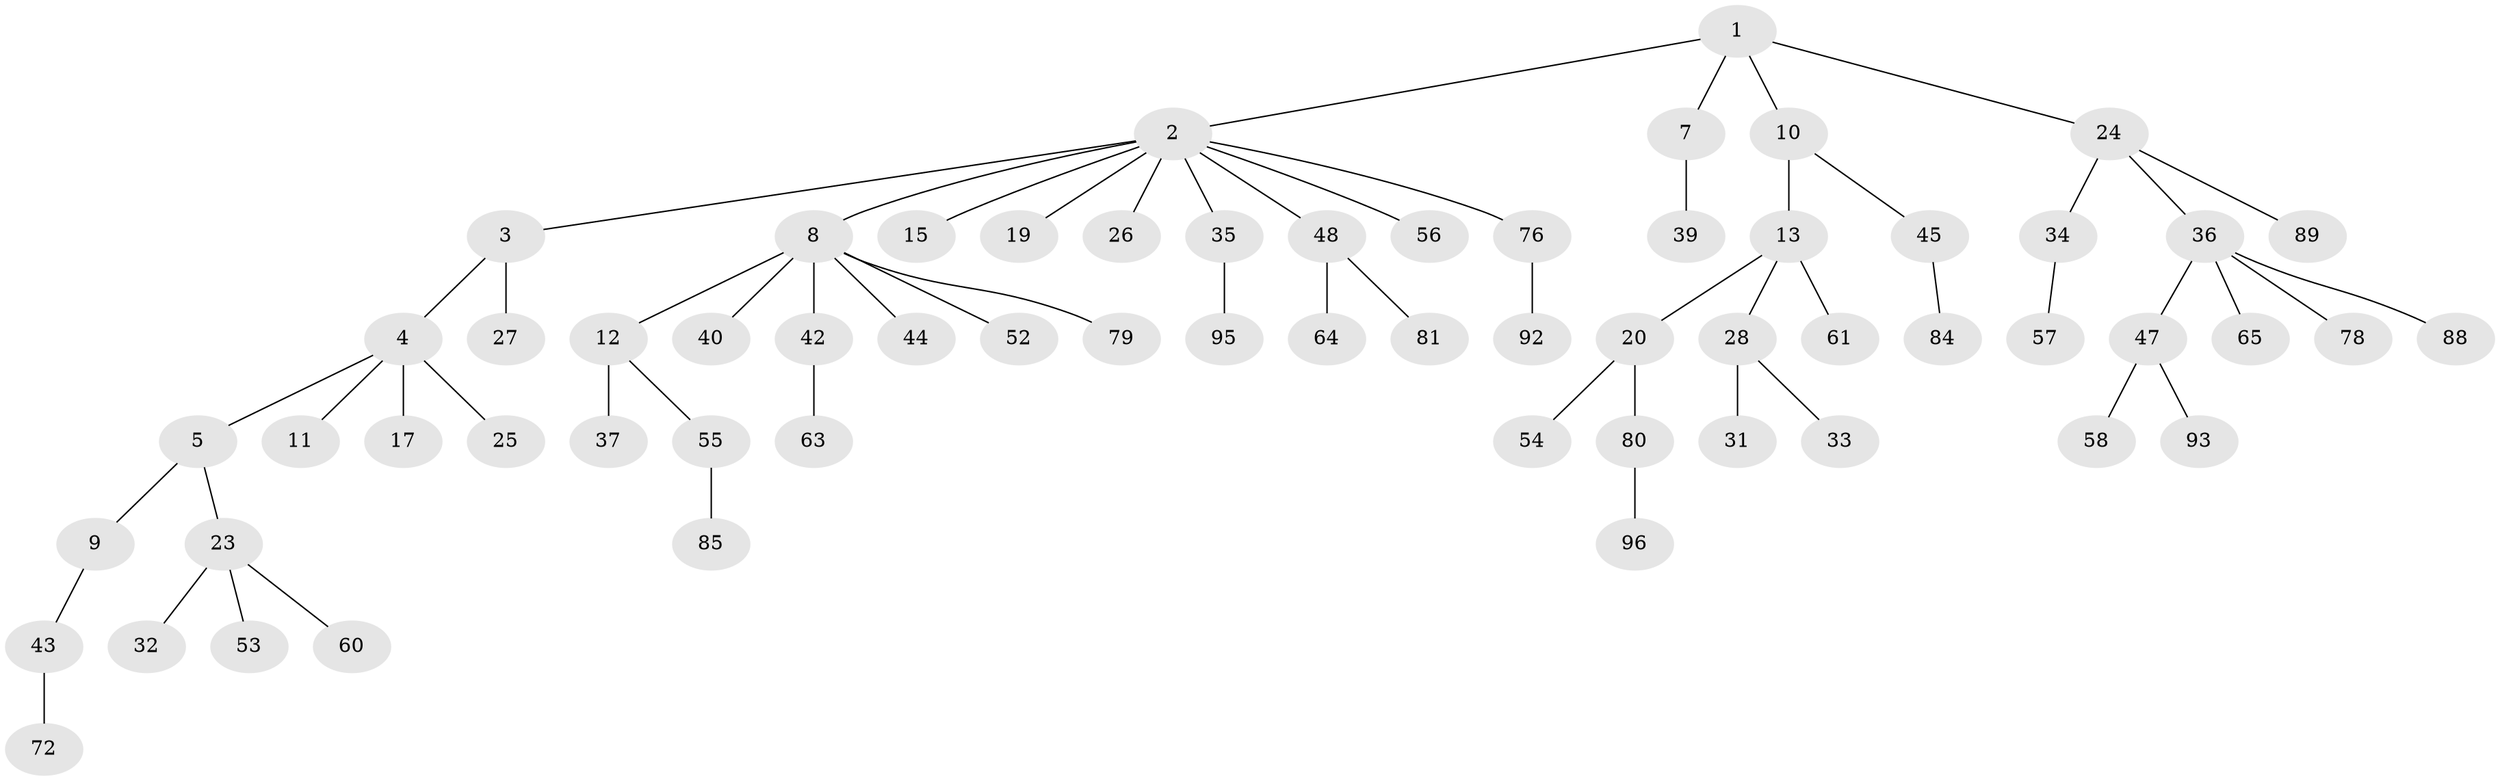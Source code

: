 // original degree distribution, {5: 0.02040816326530612, 4: 0.08163265306122448, 6: 0.02040816326530612, 7: 0.01020408163265306, 2: 0.2653061224489796, 3: 0.11224489795918367, 1: 0.4897959183673469}
// Generated by graph-tools (version 1.1) at 2025/42/03/06/25 10:42:03]
// undirected, 63 vertices, 62 edges
graph export_dot {
graph [start="1"]
  node [color=gray90,style=filled];
  1 [super="+49"];
  2 [super="+6"];
  3 [super="+87"];
  4 [super="+18"];
  5 [super="+46"];
  7 [super="+16"];
  8 [super="+21"];
  9;
  10 [super="+14"];
  11 [super="+22"];
  12 [super="+29"];
  13;
  15 [super="+90"];
  17 [super="+77"];
  19;
  20 [super="+71"];
  23 [super="+38"];
  24 [super="+30"];
  25;
  26 [super="+67"];
  27;
  28 [super="+70"];
  31 [super="+59"];
  32 [super="+50"];
  33 [super="+75"];
  34 [super="+62"];
  35 [super="+51"];
  36 [super="+41"];
  37 [super="+73"];
  39;
  40;
  42 [super="+69"];
  43 [super="+97"];
  44;
  45;
  47 [super="+83"];
  48 [super="+74"];
  52;
  53;
  54 [super="+86"];
  55 [super="+91"];
  56 [super="+94"];
  57;
  58;
  60;
  61;
  63 [super="+68"];
  64;
  65 [super="+66"];
  72;
  76;
  78;
  79 [super="+82"];
  80;
  81;
  84;
  85;
  88;
  89;
  92 [super="+98"];
  93;
  95;
  96;
  1 -- 2;
  1 -- 7;
  1 -- 10;
  1 -- 24;
  2 -- 3;
  2 -- 15;
  2 -- 56;
  2 -- 48;
  2 -- 35;
  2 -- 19;
  2 -- 8;
  2 -- 26;
  2 -- 76;
  3 -- 4;
  3 -- 27;
  4 -- 5;
  4 -- 11;
  4 -- 17;
  4 -- 25;
  5 -- 9;
  5 -- 23;
  7 -- 39;
  8 -- 12;
  8 -- 42;
  8 -- 44;
  8 -- 52;
  8 -- 40;
  8 -- 79;
  9 -- 43;
  10 -- 13;
  10 -- 45;
  12 -- 55;
  12 -- 37;
  13 -- 20;
  13 -- 28;
  13 -- 61;
  20 -- 54;
  20 -- 80;
  23 -- 32;
  23 -- 60;
  23 -- 53;
  24 -- 36;
  24 -- 89;
  24 -- 34;
  28 -- 31;
  28 -- 33;
  34 -- 57;
  35 -- 95;
  36 -- 65;
  36 -- 88;
  36 -- 78;
  36 -- 47;
  42 -- 63;
  43 -- 72;
  45 -- 84;
  47 -- 58;
  47 -- 93;
  48 -- 64;
  48 -- 81;
  55 -- 85;
  76 -- 92;
  80 -- 96;
}

